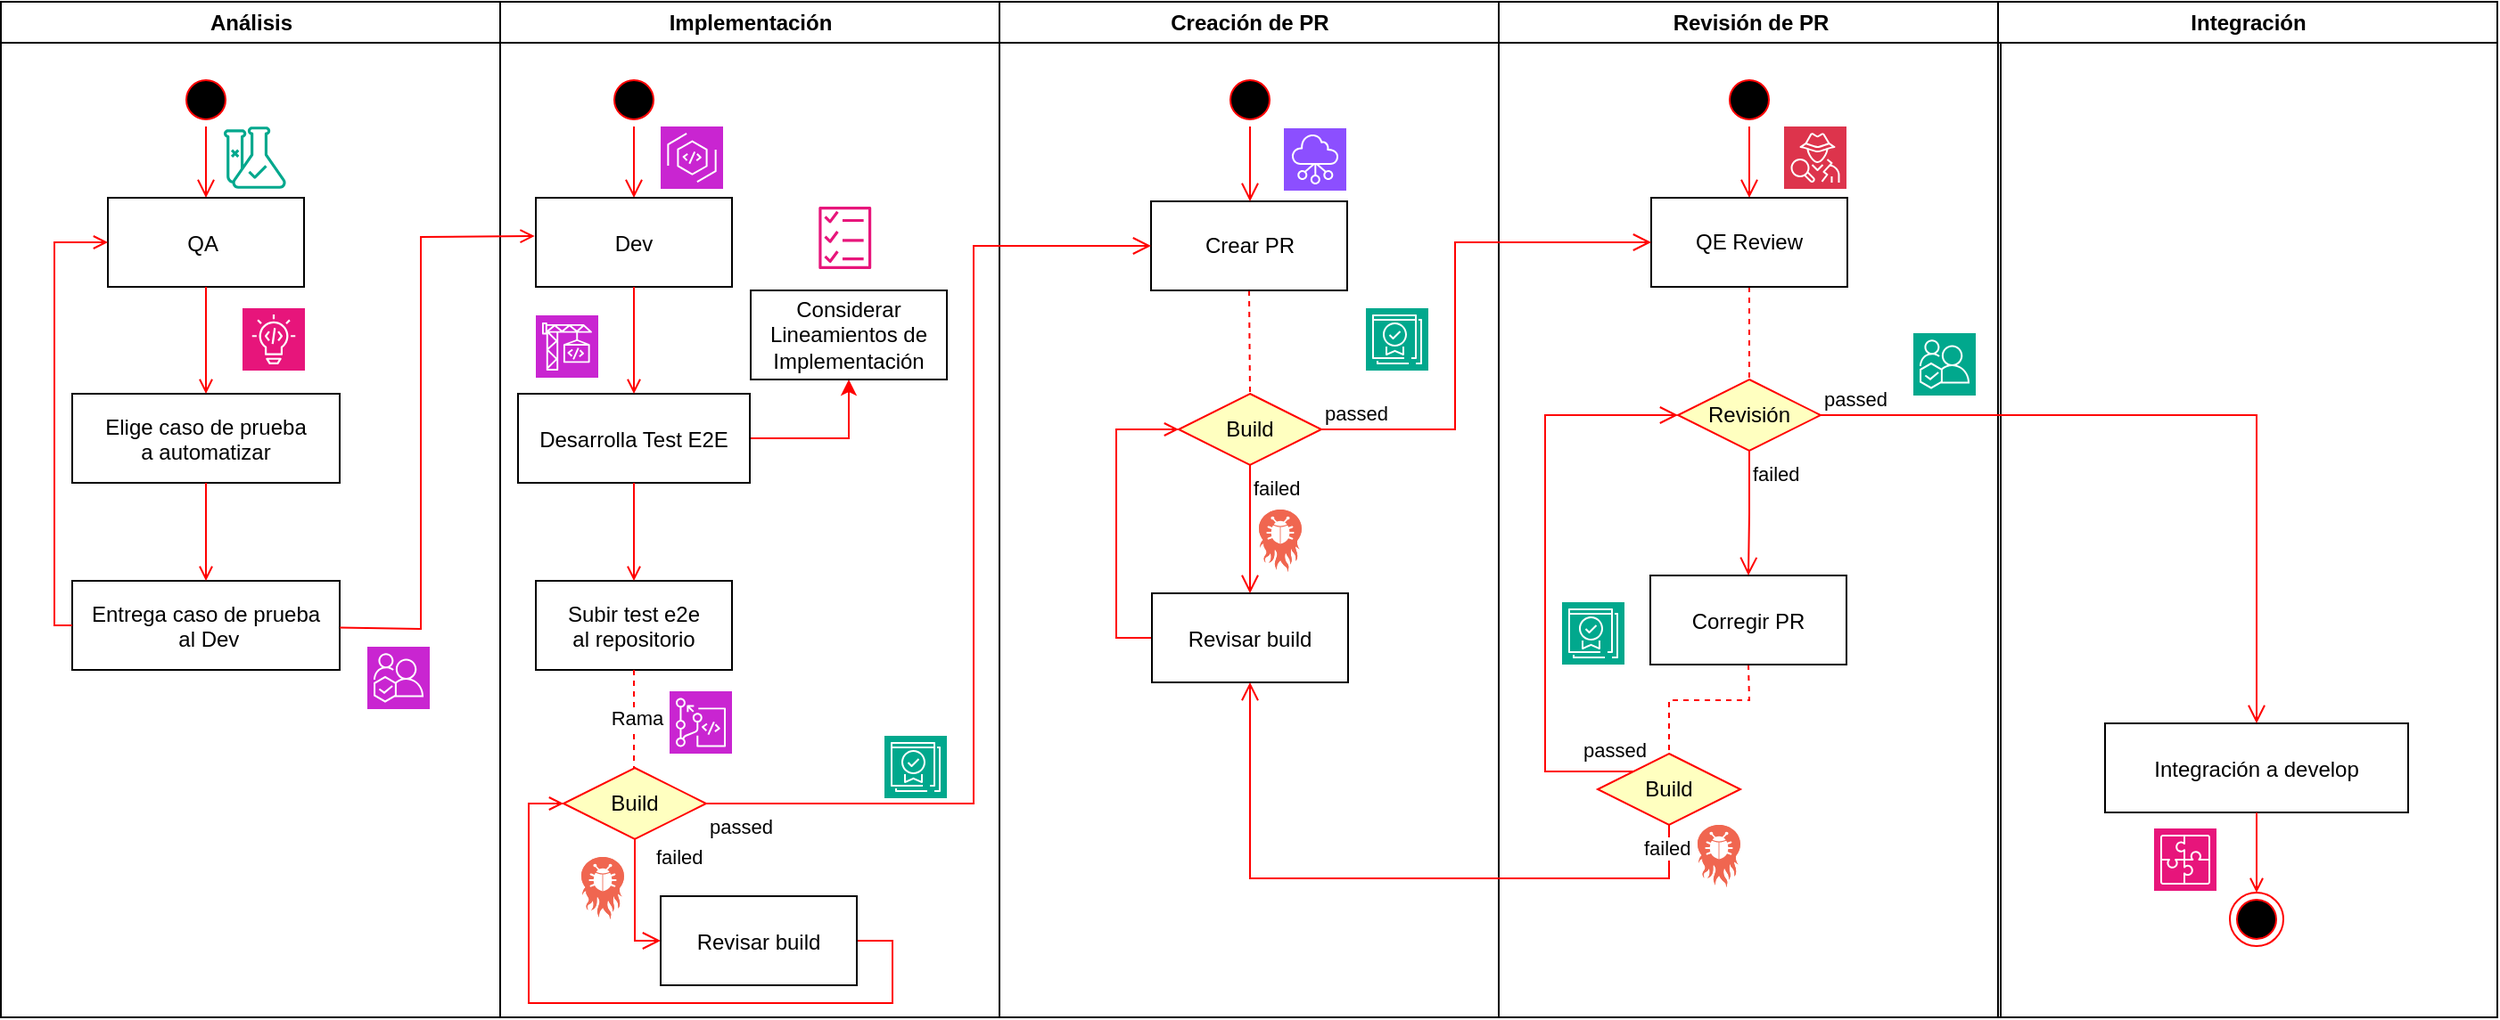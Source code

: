 <mxfile version="26.2.10">
  <diagram name="Page-1" id="e7e014a7-5840-1c2e-5031-d8a46d1fe8dd">
    <mxGraphModel dx="1569" dy="929" grid="1" gridSize="10" guides="1" tooltips="1" connect="1" arrows="1" fold="1" page="1" pageScale="1" pageWidth="1169" pageHeight="826" background="none" math="0" shadow="0">
      <root>
        <mxCell id="0" />
        <mxCell id="1" parent="0" />
        <mxCell id="2" value="Análisis" style="swimlane;whiteSpace=wrap" parent="1" vertex="1">
          <mxGeometry x="164.5" y="128" width="280" height="570" as="geometry" />
        </mxCell>
        <mxCell id="5" value="" style="ellipse;shape=startState;fillColor=#000000;strokeColor=#ff0000;" parent="2" vertex="1">
          <mxGeometry x="100" y="40" width="30" height="30" as="geometry" />
        </mxCell>
        <mxCell id="6" value="" style="edgeStyle=elbowEdgeStyle;elbow=horizontal;verticalAlign=bottom;endArrow=open;endSize=8;strokeColor=#FF0000;endFill=1;rounded=0" parent="2" source="5" target="7" edge="1">
          <mxGeometry x="100" y="40" as="geometry">
            <mxPoint x="115" y="110" as="targetPoint" />
          </mxGeometry>
        </mxCell>
        <mxCell id="7" value="QA " style="" parent="2" vertex="1">
          <mxGeometry x="60" y="110" width="110" height="50" as="geometry" />
        </mxCell>
        <mxCell id="8" value="Elige caso de prueba&#xa;a automatizar" style="" parent="2" vertex="1">
          <mxGeometry x="40" y="220" width="150" height="50" as="geometry" />
        </mxCell>
        <mxCell id="9" value="" style="endArrow=open;strokeColor=#FF0000;endFill=1;rounded=0" parent="2" source="7" target="8" edge="1">
          <mxGeometry relative="1" as="geometry" />
        </mxCell>
        <mxCell id="10" value="Entrega caso de prueba&#xa; al Dev" style="" parent="2" vertex="1">
          <mxGeometry x="40" y="325" width="150" height="50" as="geometry" />
        </mxCell>
        <mxCell id="11" value="" style="endArrow=open;strokeColor=#FF0000;endFill=1;rounded=0" parent="2" source="8" target="10" edge="1">
          <mxGeometry relative="1" as="geometry" />
        </mxCell>
        <mxCell id="12" value="" style="edgeStyle=elbowEdgeStyle;elbow=horizontal;strokeColor=#FF0000;endArrow=open;endFill=1;rounded=0" parent="2" source="10" target="7" edge="1">
          <mxGeometry width="100" height="100" relative="1" as="geometry">
            <mxPoint x="160" y="290" as="sourcePoint" />
            <mxPoint x="260" y="190" as="targetPoint" />
            <Array as="points">
              <mxPoint x="30" y="250" />
            </Array>
          </mxGeometry>
        </mxCell>
        <mxCell id="yEFjHfxqGUTw6uSsKdyn-94" value="" style="sketch=0;outlineConnect=0;fontColor=#232F3E;gradientColor=none;fillColor=#01A88D;strokeColor=none;dashed=0;verticalLabelPosition=bottom;verticalAlign=top;align=center;html=1;fontSize=12;fontStyle=0;aspect=fixed;pointerEvents=1;shape=mxgraph.aws4.sagemaker_shadow_testing;" vertex="1" parent="2">
          <mxGeometry x="125" y="70" width="35" height="35" as="geometry" />
        </mxCell>
        <mxCell id="yEFjHfxqGUTw6uSsKdyn-101" value="" style="sketch=0;points=[[0,0,0],[0.25,0,0],[0.5,0,0],[0.75,0,0],[1,0,0],[0,1,0],[0.25,1,0],[0.5,1,0],[0.75,1,0],[1,1,0],[0,0.25,0],[0,0.5,0],[0,0.75,0],[1,0.25,0],[1,0.5,0],[1,0.75,0]];outlineConnect=0;fontColor=#232F3E;fillColor=#C925D1;strokeColor=#ffffff;dashed=0;verticalLabelPosition=bottom;verticalAlign=top;align=center;html=1;fontSize=12;fontStyle=0;aspect=fixed;shape=mxgraph.aws4.resourceIcon;resIcon=mxgraph.aws4.iq;" vertex="1" parent="2">
          <mxGeometry x="205.5" y="362" width="35" height="35" as="geometry" />
        </mxCell>
        <mxCell id="yEFjHfxqGUTw6uSsKdyn-104" value="" style="sketch=0;points=[[0,0,0],[0.25,0,0],[0.5,0,0],[0.75,0,0],[1,0,0],[0,1,0],[0.25,1,0],[0.5,1,0],[0.75,1,0],[1,1,0],[0,0.25,0],[0,0.5,0],[0,0.75,0],[1,0.25,0],[1,0.5,0],[1,0.75,0]];points=[[0,0,0],[0.25,0,0],[0.5,0,0],[0.75,0,0],[1,0,0],[0,1,0],[0.25,1,0],[0.5,1,0],[0.75,1,0],[1,1,0],[0,0.25,0],[0,0.5,0],[0,0.75,0],[1,0.25,0],[1,0.5,0],[1,0.75,0]];outlineConnect=0;fontColor=#232F3E;fillColor=#E7157B;strokeColor=#ffffff;dashed=0;verticalLabelPosition=bottom;verticalAlign=top;align=center;html=1;fontSize=12;fontStyle=0;aspect=fixed;shape=mxgraph.aws4.resourceIcon;resIcon=mxgraph.aws4.codeguru;" vertex="1" parent="2">
          <mxGeometry x="135.5" y="172" width="35" height="35" as="geometry" />
        </mxCell>
        <mxCell id="3" value="Implementación" style="swimlane;whiteSpace=wrap" parent="1" vertex="1">
          <mxGeometry x="444.5" y="128" width="280" height="570" as="geometry" />
        </mxCell>
        <mxCell id="13" value="" style="ellipse;shape=startState;fillColor=#000000;strokeColor=#ff0000;" parent="3" vertex="1">
          <mxGeometry x="60" y="40" width="30" height="30" as="geometry" />
        </mxCell>
        <mxCell id="14" value="" style="edgeStyle=elbowEdgeStyle;elbow=horizontal;verticalAlign=bottom;endArrow=open;endSize=8;strokeColor=#FF0000;endFill=1;rounded=0" parent="3" source="13" target="15" edge="1">
          <mxGeometry x="40" y="20" as="geometry">
            <mxPoint x="55" y="90" as="targetPoint" />
          </mxGeometry>
        </mxCell>
        <mxCell id="15" value="Dev" style="" parent="3" vertex="1">
          <mxGeometry x="20" y="110" width="110" height="50" as="geometry" />
        </mxCell>
        <mxCell id="yEFjHfxqGUTw6uSsKdyn-93" style="edgeStyle=orthogonalEdgeStyle;rounded=0;orthogonalLoop=1;jettySize=auto;html=1;exitX=1;exitY=0.5;exitDx=0;exitDy=0;entryX=0.5;entryY=1;entryDx=0;entryDy=0;strokeColor=#FF0000;" edge="1" parent="3" source="16" target="yEFjHfxqGUTw6uSsKdyn-92">
          <mxGeometry relative="1" as="geometry" />
        </mxCell>
        <mxCell id="16" value="Desarrolla Test E2E" style="" parent="3" vertex="1">
          <mxGeometry x="10" y="220" width="130" height="50" as="geometry" />
        </mxCell>
        <mxCell id="17" value="" style="endArrow=open;strokeColor=#FF0000;endFill=1;rounded=0" parent="3" source="15" target="16" edge="1">
          <mxGeometry relative="1" as="geometry" />
        </mxCell>
        <mxCell id="18" value="Subir test e2e&#xa;al repositorio" style="" parent="3" vertex="1">
          <mxGeometry x="20" y="325" width="110" height="50" as="geometry" />
        </mxCell>
        <mxCell id="19" value="" style="endArrow=open;strokeColor=#FF0000;endFill=1;rounded=0" parent="3" source="16" target="18" edge="1">
          <mxGeometry relative="1" as="geometry" />
        </mxCell>
        <mxCell id="32" value="" style="endArrow=none;strokeColor=#FF0000;endFill=0;rounded=0;dashed=1;entryX=0.5;entryY=0;entryDx=0;entryDy=0;" parent="3" source="18" edge="1">
          <mxGeometry relative="1" as="geometry">
            <mxPoint x="75" y="432" as="targetPoint" />
          </mxGeometry>
        </mxCell>
        <mxCell id="yEFjHfxqGUTw6uSsKdyn-90" value="Rama" style="edgeLabel;html=1;align=center;verticalAlign=middle;resizable=0;points=[];" vertex="1" connectable="0" parent="32">
          <mxGeometry x="-0.044" y="1" relative="1" as="geometry">
            <mxPoint as="offset" />
          </mxGeometry>
        </mxCell>
        <mxCell id="yEFjHfxqGUTw6uSsKdyn-57" value="Build" style="rhombus;whiteSpace=wrap;html=1;fontColor=#000000;fillColor=#ffffc0;strokeColor=#ff0000;" vertex="1" parent="3">
          <mxGeometry x="35.5" y="430" width="80" height="40" as="geometry" />
        </mxCell>
        <mxCell id="yEFjHfxqGUTw6uSsKdyn-79" style="edgeStyle=orthogonalEdgeStyle;rounded=0;orthogonalLoop=1;jettySize=auto;html=1;exitX=1;exitY=0.5;exitDx=0;exitDy=0;entryX=0;entryY=0.5;entryDx=0;entryDy=0;endArrow=open;endFill=0;strokeColor=light-dark(#FF0000,#FF9090);" edge="1" parent="3" source="30" target="yEFjHfxqGUTw6uSsKdyn-57">
          <mxGeometry relative="1" as="geometry">
            <Array as="points">
              <mxPoint x="220" y="527" />
              <mxPoint x="220" y="562" />
              <mxPoint x="16" y="562" />
              <mxPoint x="16" y="450" />
            </Array>
          </mxGeometry>
        </mxCell>
        <mxCell id="30" value="Revisar build" style="" parent="3" vertex="1">
          <mxGeometry x="90" y="502" width="110" height="50" as="geometry" />
        </mxCell>
        <mxCell id="yEFjHfxqGUTw6uSsKdyn-58" value="failed" style="edgeStyle=orthogonalEdgeStyle;html=1;align=left;verticalAlign=bottom;endArrow=open;endSize=8;strokeColor=#ff0000;rounded=0;entryX=0;entryY=0.5;entryDx=0;entryDy=0;" edge="1" source="yEFjHfxqGUTw6uSsKdyn-57" parent="3" target="30">
          <mxGeometry x="-0.463" y="10" relative="1" as="geometry">
            <mxPoint x="65.5" y="542" as="targetPoint" />
            <Array as="points">
              <mxPoint x="76" y="527" />
            </Array>
            <mxPoint as="offset" />
          </mxGeometry>
        </mxCell>
        <mxCell id="yEFjHfxqGUTw6uSsKdyn-92" value="Considerar Lineamientos de Implementación" style="html=1;whiteSpace=wrap;" vertex="1" parent="3">
          <mxGeometry x="140.5" y="162" width="110" height="50" as="geometry" />
        </mxCell>
        <mxCell id="yEFjHfxqGUTw6uSsKdyn-96" value="" style="sketch=0;points=[[0,0,0],[0.25,0,0],[0.5,0,0],[0.75,0,0],[1,0,0],[0,1,0],[0.25,1,0],[0.5,1,0],[0.75,1,0],[1,1,0],[0,0.25,0],[0,0.5,0],[0,0.75,0],[1,0.25,0],[1,0.5,0],[1,0.75,0]];outlineConnect=0;fontColor=#232F3E;fillColor=#C925D1;strokeColor=#ffffff;dashed=0;verticalLabelPosition=bottom;verticalAlign=top;align=center;html=1;fontSize=12;fontStyle=0;aspect=fixed;shape=mxgraph.aws4.resourceIcon;resIcon=mxgraph.aws4.codeartifact;" vertex="1" parent="3">
          <mxGeometry x="90" y="70" width="35" height="35" as="geometry" />
        </mxCell>
        <mxCell id="yEFjHfxqGUTw6uSsKdyn-97" value="" style="sketch=0;points=[[0,0,0],[0.25,0,0],[0.5,0,0],[0.75,0,0],[1,0,0],[0,1,0],[0.25,1,0],[0.5,1,0],[0.75,1,0],[1,1,0],[0,0.25,0],[0,0.5,0],[0,0.75,0],[1,0.25,0],[1,0.5,0],[1,0.75,0]];outlineConnect=0;fontColor=#232F3E;fillColor=#C925D1;strokeColor=#ffffff;dashed=0;verticalLabelPosition=bottom;verticalAlign=top;align=center;html=1;fontSize=12;fontStyle=0;aspect=fixed;shape=mxgraph.aws4.resourceIcon;resIcon=mxgraph.aws4.codecommit;" vertex="1" parent="3">
          <mxGeometry x="95" y="387" width="35" height="35" as="geometry" />
        </mxCell>
        <mxCell id="yEFjHfxqGUTw6uSsKdyn-98" value="" style="sketch=0;points=[[0,0,0],[0.25,0,0],[0.5,0,0],[0.75,0,0],[1,0,0],[0,1,0],[0.25,1,0],[0.5,1,0],[0.75,1,0],[1,1,0],[0,0.25,0],[0,0.5,0],[0,0.75,0],[1,0.25,0],[1,0.5,0],[1,0.75,0]];outlineConnect=0;fontColor=#232F3E;fillColor=#C925D1;strokeColor=#ffffff;dashed=0;verticalLabelPosition=bottom;verticalAlign=top;align=center;html=1;fontSize=12;fontStyle=0;aspect=fixed;shape=mxgraph.aws4.resourceIcon;resIcon=mxgraph.aws4.codebuild;" vertex="1" parent="3">
          <mxGeometry x="20" y="176" width="35" height="35" as="geometry" />
        </mxCell>
        <mxCell id="yEFjHfxqGUTw6uSsKdyn-103" value="" style="sketch=0;outlineConnect=0;fontColor=#232F3E;gradientColor=none;fillColor=#E7157B;strokeColor=none;dashed=0;verticalLabelPosition=bottom;verticalAlign=top;align=center;html=1;fontSize=12;fontStyle=0;aspect=fixed;pointerEvents=1;shape=mxgraph.aws4.checklist;" vertex="1" parent="3">
          <mxGeometry x="178.58" y="115" width="29.6" height="35" as="geometry" />
        </mxCell>
        <mxCell id="yEFjHfxqGUTw6uSsKdyn-111" value="" style="verticalLabelPosition=bottom;sketch=0;html=1;fillColor=#F06650;strokeColor=#ffffff;verticalAlign=top;align=center;points=[];pointerEvents=1;shape=mxgraph.cisco_safe.compositeIcon;bgIcon=threat2;resIcon=mxgraph.cisco_safe.threat.threat_b7;" vertex="1" parent="3">
          <mxGeometry x="45.5" y="480" width="24" height="35" as="geometry" />
        </mxCell>
        <mxCell id="yEFjHfxqGUTw6uSsKdyn-115" value="" style="sketch=0;points=[[0,0,0],[0.25,0,0],[0.5,0,0],[0.75,0,0],[1,0,0],[0,1,0],[0.25,1,0],[0.5,1,0],[0.75,1,0],[1,1,0],[0,0.25,0],[0,0.5,0],[0,0.75,0],[1,0.25,0],[1,0.5,0],[1,0.75,0]];outlineConnect=0;fontColor=#232F3E;fillColor=light-dark(#01A88D,#01A88D);strokeColor=#ffffff;dashed=0;verticalLabelPosition=bottom;verticalAlign=top;align=center;html=1;fontSize=12;fontStyle=0;aspect=fixed;shape=mxgraph.aws4.resourceIcon;resIcon=mxgraph.aws4.private_certificate_authority;" vertex="1" parent="3">
          <mxGeometry x="215.5" y="412" width="35" height="35" as="geometry" />
        </mxCell>
        <mxCell id="4" value="Creación de PR" style="swimlane;whiteSpace=wrap" parent="1" vertex="1">
          <mxGeometry x="724.5" y="128" width="280" height="570" as="geometry" />
        </mxCell>
        <mxCell id="yEFjHfxqGUTw6uSsKdyn-77" style="edgeStyle=orthogonalEdgeStyle;rounded=0;orthogonalLoop=1;jettySize=auto;html=1;exitX=0;exitY=0.5;exitDx=0;exitDy=0;entryX=0;entryY=0.5;entryDx=0;entryDy=0;strokeColor=light-dark(#FF0000,#FF9090);endArrow=open;endFill=0;" edge="1" parent="4" source="33" target="yEFjHfxqGUTw6uSsKdyn-67">
          <mxGeometry relative="1" as="geometry" />
        </mxCell>
        <mxCell id="33" value="Revisar build" style="" parent="4" vertex="1">
          <mxGeometry x="85.5" y="332" width="110" height="50" as="geometry" />
        </mxCell>
        <mxCell id="yEFjHfxqGUTw6uSsKdyn-78" style="rounded=0;orthogonalLoop=1;jettySize=auto;html=1;exitX=0.5;exitY=1;exitDx=0;exitDy=0;entryX=0.5;entryY=0;entryDx=0;entryDy=0;endArrow=none;endFill=0;strokeColor=light-dark(#FF0000,#FF9090);dashed=1;startFill=0;" edge="1" parent="4" source="yEFjHfxqGUTw6uSsKdyn-63" target="yEFjHfxqGUTw6uSsKdyn-67">
          <mxGeometry relative="1" as="geometry" />
        </mxCell>
        <mxCell id="yEFjHfxqGUTw6uSsKdyn-63" value="Crear PR" style="html=1;whiteSpace=wrap;" vertex="1" parent="4">
          <mxGeometry x="85" y="112" width="110" height="50" as="geometry" />
        </mxCell>
        <mxCell id="yEFjHfxqGUTw6uSsKdyn-64" value="" style="ellipse;html=1;shape=startState;fillColor=#000000;strokeColor=#ff0000;" vertex="1" parent="4">
          <mxGeometry x="125.5" y="40" width="30" height="30" as="geometry" />
        </mxCell>
        <mxCell id="yEFjHfxqGUTw6uSsKdyn-65" value="" style="edgeStyle=orthogonalEdgeStyle;html=1;verticalAlign=bottom;endArrow=open;endSize=8;strokeColor=#ff0000;rounded=0;" edge="1" source="yEFjHfxqGUTw6uSsKdyn-64" parent="4">
          <mxGeometry relative="1" as="geometry">
            <mxPoint x="140.5" y="112" as="targetPoint" />
          </mxGeometry>
        </mxCell>
        <mxCell id="yEFjHfxqGUTw6uSsKdyn-67" value="Build" style="rhombus;whiteSpace=wrap;html=1;fontColor=#000000;fillColor=#ffffc0;strokeColor=#ff0000;" vertex="1" parent="4">
          <mxGeometry x="100.5" y="220" width="80" height="40" as="geometry" />
        </mxCell>
        <mxCell id="yEFjHfxqGUTw6uSsKdyn-69" value="failed" style="edgeStyle=orthogonalEdgeStyle;html=1;align=left;verticalAlign=top;endArrow=open;endSize=8;strokeColor=#ff0000;rounded=0;entryX=0.5;entryY=0;entryDx=0;entryDy=0;" edge="1" source="yEFjHfxqGUTw6uSsKdyn-67" parent="4" target="33">
          <mxGeometry x="-1" relative="1" as="geometry">
            <mxPoint x="140.5" y="320" as="targetPoint" />
          </mxGeometry>
        </mxCell>
        <mxCell id="yEFjHfxqGUTw6uSsKdyn-105" value="" style="sketch=0;points=[[0,0,0],[0.25,0,0],[0.5,0,0],[0.75,0,0],[1,0,0],[0,1,0],[0.25,1,0],[0.5,1,0],[0.75,1,0],[1,1,0],[0,0.25,0],[0,0.5,0],[0,0.75,0],[1,0.25,0],[1,0.5,0],[1,0.75,0]];outlineConnect=0;fontColor=#232F3E;fillColor=#8C4FFF;strokeColor=#ffffff;dashed=0;verticalLabelPosition=bottom;verticalAlign=top;align=center;html=1;fontSize=12;fontStyle=0;aspect=fixed;shape=mxgraph.aws4.resourceIcon;resIcon=mxgraph.aws4.networking_and_content_delivery;" vertex="1" parent="4">
          <mxGeometry x="159.5" y="71" width="35" height="35" as="geometry" />
        </mxCell>
        <mxCell id="yEFjHfxqGUTw6uSsKdyn-112" value="" style="verticalLabelPosition=bottom;sketch=0;html=1;fillColor=#F06650;strokeColor=#ffffff;verticalAlign=top;align=center;points=[];pointerEvents=1;shape=mxgraph.cisco_safe.compositeIcon;bgIcon=threat2;resIcon=mxgraph.cisco_safe.threat.threat_b7;" vertex="1" parent="4">
          <mxGeometry x="145.5" y="285" width="24" height="35" as="geometry" />
        </mxCell>
        <mxCell id="yEFjHfxqGUTw6uSsKdyn-116" value="" style="sketch=0;points=[[0,0,0],[0.25,0,0],[0.5,0,0],[0.75,0,0],[1,0,0],[0,1,0],[0.25,1,0],[0.5,1,0],[0.75,1,0],[1,1,0],[0,0.25,0],[0,0.5,0],[0,0.75,0],[1,0.25,0],[1,0.5,0],[1,0.75,0]];outlineConnect=0;fontColor=#232F3E;fillColor=light-dark(#01A88D,#01A88D);strokeColor=#ffffff;dashed=0;verticalLabelPosition=bottom;verticalAlign=top;align=center;html=1;fontSize=12;fontStyle=0;aspect=fixed;shape=mxgraph.aws4.resourceIcon;resIcon=mxgraph.aws4.private_certificate_authority;" vertex="1" parent="4">
          <mxGeometry x="205.5" y="172" width="35" height="35" as="geometry" />
        </mxCell>
        <mxCell id="20" value="" style="endArrow=open;strokeColor=#FF0000;endFill=1;rounded=0;entryX=-0.006;entryY=0.43;entryDx=0;entryDy=0;entryPerimeter=0;" parent="1" source="10" target="15" edge="1">
          <mxGeometry relative="1" as="geometry">
            <mxPoint x="430" y="505.625" as="targetPoint" />
            <Array as="points">
              <mxPoint x="400" y="480" />
              <mxPoint x="400" y="260" />
            </Array>
          </mxGeometry>
        </mxCell>
        <mxCell id="yEFjHfxqGUTw6uSsKdyn-41" value="Revisión de PR" style="swimlane;whiteSpace=wrap" vertex="1" parent="1">
          <mxGeometry x="1004.5" y="128" width="281.5" height="570" as="geometry" />
        </mxCell>
        <mxCell id="yEFjHfxqGUTw6uSsKdyn-88" style="rounded=0;orthogonalLoop=1;jettySize=auto;html=1;exitX=0.5;exitY=1;exitDx=0;exitDy=0;entryX=0.5;entryY=0;entryDx=0;entryDy=0;dashed=1;endArrow=none;startFill=0;strokeColor=light-dark(#FF0000,#FF9090);" edge="1" parent="yEFjHfxqGUTw6uSsKdyn-41" source="yEFjHfxqGUTw6uSsKdyn-42" target="yEFjHfxqGUTw6uSsKdyn-85">
          <mxGeometry relative="1" as="geometry">
            <Array as="points">
              <mxPoint x="140.5" y="392" />
              <mxPoint x="95.5" y="392" />
            </Array>
          </mxGeometry>
        </mxCell>
        <mxCell id="yEFjHfxqGUTw6uSsKdyn-42" value="Corregir PR" style="" vertex="1" parent="yEFjHfxqGUTw6uSsKdyn-41">
          <mxGeometry x="85" y="322" width="110" height="50" as="geometry" />
        </mxCell>
        <mxCell id="yEFjHfxqGUTw6uSsKdyn-73" value="" style="ellipse;html=1;shape=startState;fillColor=#000000;strokeColor=#ff0000;" vertex="1" parent="yEFjHfxqGUTw6uSsKdyn-41">
          <mxGeometry x="125.5" y="40" width="30" height="30" as="geometry" />
        </mxCell>
        <mxCell id="yEFjHfxqGUTw6uSsKdyn-74" value="" style="edgeStyle=orthogonalEdgeStyle;html=1;verticalAlign=bottom;endArrow=open;endSize=8;strokeColor=#ff0000;rounded=0;entryX=0.5;entryY=0;entryDx=0;entryDy=0;" edge="1" source="yEFjHfxqGUTw6uSsKdyn-73" parent="yEFjHfxqGUTw6uSsKdyn-41" target="yEFjHfxqGUTw6uSsKdyn-75">
          <mxGeometry relative="1" as="geometry">
            <mxPoint x="140.5" y="130" as="targetPoint" />
          </mxGeometry>
        </mxCell>
        <mxCell id="yEFjHfxqGUTw6uSsKdyn-83" style="edgeStyle=orthogonalEdgeStyle;rounded=0;orthogonalLoop=1;jettySize=auto;html=1;exitX=0.5;exitY=1;exitDx=0;exitDy=0;entryX=0.5;entryY=0;entryDx=0;entryDy=0;strokeColor=light-dark(#FF0000,#FF9090);endArrow=none;endFill=0;dashed=1;startFill=0;" edge="1" parent="yEFjHfxqGUTw6uSsKdyn-41" source="yEFjHfxqGUTw6uSsKdyn-75" target="yEFjHfxqGUTw6uSsKdyn-80">
          <mxGeometry relative="1" as="geometry" />
        </mxCell>
        <mxCell id="yEFjHfxqGUTw6uSsKdyn-75" value="QE Review" style="html=1;whiteSpace=wrap;" vertex="1" parent="yEFjHfxqGUTw6uSsKdyn-41">
          <mxGeometry x="85.5" y="110" width="110" height="50" as="geometry" />
        </mxCell>
        <mxCell id="yEFjHfxqGUTw6uSsKdyn-80" value="Revisión" style="rhombus;whiteSpace=wrap;html=1;fontColor=#000000;fillColor=#ffffc0;strokeColor=#ff0000;" vertex="1" parent="yEFjHfxqGUTw6uSsKdyn-41">
          <mxGeometry x="100.5" y="212" width="80" height="40" as="geometry" />
        </mxCell>
        <mxCell id="yEFjHfxqGUTw6uSsKdyn-82" value="failed" style="edgeStyle=orthogonalEdgeStyle;html=1;align=left;verticalAlign=top;endArrow=open;endSize=8;strokeColor=#ff0000;rounded=0;entryX=0.5;entryY=0;entryDx=0;entryDy=0;" edge="1" source="yEFjHfxqGUTw6uSsKdyn-80" parent="yEFjHfxqGUTw6uSsKdyn-41" target="yEFjHfxqGUTw6uSsKdyn-42">
          <mxGeometry x="-1" relative="1" as="geometry">
            <mxPoint x="140.5" y="312" as="targetPoint" />
          </mxGeometry>
        </mxCell>
        <mxCell id="yEFjHfxqGUTw6uSsKdyn-85" value="Build" style="rhombus;whiteSpace=wrap;html=1;fontColor=#000000;fillColor=#ffffc0;strokeColor=#ff0000;" vertex="1" parent="yEFjHfxqGUTw6uSsKdyn-41">
          <mxGeometry x="55.5" y="422" width="80" height="40" as="geometry" />
        </mxCell>
        <mxCell id="yEFjHfxqGUTw6uSsKdyn-86" value="passed" style="edgeStyle=orthogonalEdgeStyle;html=1;align=left;verticalAlign=bottom;endArrow=open;endSize=8;strokeColor=#FF0000;rounded=0;entryX=0;entryY=0.5;entryDx=0;entryDy=0;" edge="1" source="yEFjHfxqGUTw6uSsKdyn-85" parent="yEFjHfxqGUTw6uSsKdyn-41" target="yEFjHfxqGUTw6uSsKdyn-80">
          <mxGeometry x="-0.674" y="-19" relative="1" as="geometry">
            <mxPoint x="235.5" y="432" as="targetPoint" />
            <Array as="points">
              <mxPoint x="26" y="432" />
              <mxPoint x="26" y="232" />
            </Array>
            <mxPoint as="offset" />
          </mxGeometry>
        </mxCell>
        <mxCell id="yEFjHfxqGUTw6uSsKdyn-108" value="" style="sketch=0;points=[[0,0,0],[0.25,0,0],[0.5,0,0],[0.75,0,0],[1,0,0],[0,1,0],[0.25,1,0],[0.5,1,0],[0.75,1,0],[1,1,0],[0,0.25,0],[0,0.5,0],[0,0.75,0],[1,0.25,0],[1,0.5,0],[1,0.75,0]];outlineConnect=0;fontColor=#232F3E;fillColor=light-dark(#01A88D,#01A88D);strokeColor=#ffffff;dashed=0;verticalLabelPosition=bottom;verticalAlign=top;align=center;html=1;fontSize=12;fontStyle=0;aspect=fixed;shape=mxgraph.aws4.resourceIcon;resIcon=mxgraph.aws4.iq;" vertex="1" parent="yEFjHfxqGUTw6uSsKdyn-41">
          <mxGeometry x="232.5" y="186" width="35" height="35" as="geometry" />
        </mxCell>
        <mxCell id="yEFjHfxqGUTw6uSsKdyn-110" value="" style="sketch=0;points=[[0,0,0],[0.25,0,0],[0.5,0,0],[0.75,0,0],[1,0,0],[0,1,0],[0.25,1,0],[0.5,1,0],[0.75,1,0],[1,1,0],[0,0.25,0],[0,0.5,0],[0,0.75,0],[1,0.25,0],[1,0.5,0],[1,0.75,0]];outlineConnect=0;fontColor=#232F3E;fillColor=#DD344C;strokeColor=#ffffff;dashed=0;verticalLabelPosition=bottom;verticalAlign=top;align=center;html=1;fontSize=12;fontStyle=0;aspect=fixed;shape=mxgraph.aws4.resourceIcon;resIcon=mxgraph.aws4.detective;" vertex="1" parent="yEFjHfxqGUTw6uSsKdyn-41">
          <mxGeometry x="160" y="70" width="35" height="35" as="geometry" />
        </mxCell>
        <mxCell id="yEFjHfxqGUTw6uSsKdyn-113" value="" style="verticalLabelPosition=bottom;sketch=0;html=1;fillColor=#F06650;strokeColor=#ffffff;verticalAlign=top;align=center;points=[];pointerEvents=1;shape=mxgraph.cisco_safe.compositeIcon;bgIcon=threat2;resIcon=mxgraph.cisco_safe.threat.threat_b7;" vertex="1" parent="yEFjHfxqGUTw6uSsKdyn-41">
          <mxGeometry x="111.5" y="462" width="24" height="35" as="geometry" />
        </mxCell>
        <mxCell id="yEFjHfxqGUTw6uSsKdyn-117" value="" style="sketch=0;points=[[0,0,0],[0.25,0,0],[0.5,0,0],[0.75,0,0],[1,0,0],[0,1,0],[0.25,1,0],[0.5,1,0],[0.75,1,0],[1,1,0],[0,0.25,0],[0,0.5,0],[0,0.75,0],[1,0.25,0],[1,0.5,0],[1,0.75,0]];outlineConnect=0;fontColor=#232F3E;fillColor=light-dark(#01A88D,#01A88D);strokeColor=#ffffff;dashed=0;verticalLabelPosition=bottom;verticalAlign=top;align=center;html=1;fontSize=12;fontStyle=0;aspect=fixed;shape=mxgraph.aws4.resourceIcon;resIcon=mxgraph.aws4.private_certificate_authority;" vertex="1" parent="yEFjHfxqGUTw6uSsKdyn-41">
          <mxGeometry x="35.5" y="337" width="35" height="35" as="geometry" />
        </mxCell>
        <mxCell id="yEFjHfxqGUTw6uSsKdyn-47" value="Integración" style="swimlane;whiteSpace=wrap" vertex="1" parent="1">
          <mxGeometry x="1284.5" y="128" width="280" height="570" as="geometry" />
        </mxCell>
        <mxCell id="yEFjHfxqGUTw6uSsKdyn-48" value="Integración a develop" style="" vertex="1" parent="yEFjHfxqGUTw6uSsKdyn-47">
          <mxGeometry x="60" y="405" width="170" height="50" as="geometry" />
        </mxCell>
        <mxCell id="yEFjHfxqGUTw6uSsKdyn-51" value="" style="ellipse;shape=endState;fillColor=#000000;strokeColor=#ff0000" vertex="1" parent="yEFjHfxqGUTw6uSsKdyn-47">
          <mxGeometry x="130" y="500" width="30" height="30" as="geometry" />
        </mxCell>
        <mxCell id="yEFjHfxqGUTw6uSsKdyn-52" value="" style="endArrow=open;strokeColor=#FF0000;endFill=1;rounded=0" edge="1" parent="yEFjHfxqGUTw6uSsKdyn-47" source="yEFjHfxqGUTw6uSsKdyn-48" target="yEFjHfxqGUTw6uSsKdyn-51">
          <mxGeometry relative="1" as="geometry" />
        </mxCell>
        <mxCell id="yEFjHfxqGUTw6uSsKdyn-106" value="" style="sketch=0;points=[[0,0,0],[0.25,0,0],[0.5,0,0],[0.75,0,0],[1,0,0],[0,1,0],[0.25,1,0],[0.5,1,0],[0.75,1,0],[1,1,0],[0,0.25,0],[0,0.5,0],[0,0.75,0],[1,0.25,0],[1,0.5,0],[1,0.75,0]];outlineConnect=0;fontColor=#232F3E;fillColor=#E7157B;strokeColor=#ffffff;dashed=0;verticalLabelPosition=bottom;verticalAlign=top;align=center;html=1;fontSize=12;fontStyle=0;aspect=fixed;shape=mxgraph.aws4.resourceIcon;resIcon=mxgraph.aws4.application_integration;" vertex="1" parent="yEFjHfxqGUTw6uSsKdyn-47">
          <mxGeometry x="87.5" y="464" width="35" height="35" as="geometry" />
        </mxCell>
        <mxCell id="yEFjHfxqGUTw6uSsKdyn-59" value="passed" style="edgeStyle=orthogonalEdgeStyle;html=1;align=left;verticalAlign=top;endArrow=open;endSize=8;strokeColor=#ff0000;rounded=0;entryX=0;entryY=0.5;entryDx=0;entryDy=0;" edge="1" source="yEFjHfxqGUTw6uSsKdyn-57" parent="1" target="yEFjHfxqGUTw6uSsKdyn-63">
          <mxGeometry x="-1" relative="1" as="geometry">
            <mxPoint x="760" y="260" as="targetPoint" />
            <Array as="points">
              <mxPoint x="710" y="578" />
              <mxPoint x="710" y="265" />
            </Array>
            <mxPoint as="offset" />
          </mxGeometry>
        </mxCell>
        <mxCell id="yEFjHfxqGUTw6uSsKdyn-68" value="passed" style="edgeStyle=orthogonalEdgeStyle;html=1;align=left;verticalAlign=bottom;endArrow=open;endSize=8;strokeColor=#FF0000;rounded=0;entryX=0;entryY=0.5;entryDx=0;entryDy=0;" edge="1" source="yEFjHfxqGUTw6uSsKdyn-67" parent="1" target="yEFjHfxqGUTw6uSsKdyn-75">
          <mxGeometry x="-1" relative="1" as="geometry">
            <mxPoint x="1005" y="368" as="targetPoint" />
            <Array as="points">
              <mxPoint x="980" y="368" />
              <mxPoint x="980" y="263" />
            </Array>
          </mxGeometry>
        </mxCell>
        <mxCell id="yEFjHfxqGUTw6uSsKdyn-81" value="passed" style="edgeStyle=orthogonalEdgeStyle;html=1;align=left;verticalAlign=bottom;endArrow=open;endSize=8;strokeColor=#ff0000;rounded=0;entryX=0.5;entryY=0;entryDx=0;entryDy=0;" edge="1" source="yEFjHfxqGUTw6uSsKdyn-80" parent="1" target="yEFjHfxqGUTw6uSsKdyn-48">
          <mxGeometry x="-1" relative="1" as="geometry">
            <mxPoint x="1285" y="360" as="targetPoint" />
          </mxGeometry>
        </mxCell>
        <mxCell id="yEFjHfxqGUTw6uSsKdyn-87" value="failed" style="edgeStyle=orthogonalEdgeStyle;html=1;align=left;verticalAlign=top;endArrow=open;endSize=8;strokeColor=#ff0000;rounded=0;entryX=0.5;entryY=1;entryDx=0;entryDy=0;" edge="1" source="yEFjHfxqGUTw6uSsKdyn-85" parent="1" target="33">
          <mxGeometry x="-0.755" y="-30" relative="1" as="geometry">
            <mxPoint x="1100" y="640" as="targetPoint" />
            <Array as="points">
              <mxPoint x="1100" y="620" />
              <mxPoint x="865" y="620" />
            </Array>
            <mxPoint as="offset" />
          </mxGeometry>
        </mxCell>
      </root>
    </mxGraphModel>
  </diagram>
</mxfile>
